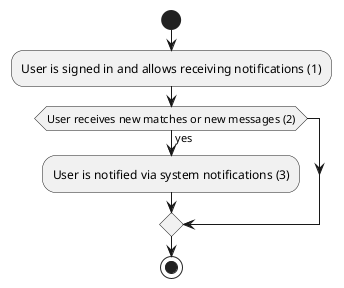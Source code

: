 @startuml
start
:User is signed in and allows receiving notifications (1);
if (User receives new matches or new messages (2)) then (yes)
 :User is notified via system notifications (3);
endif
stop
@enduml